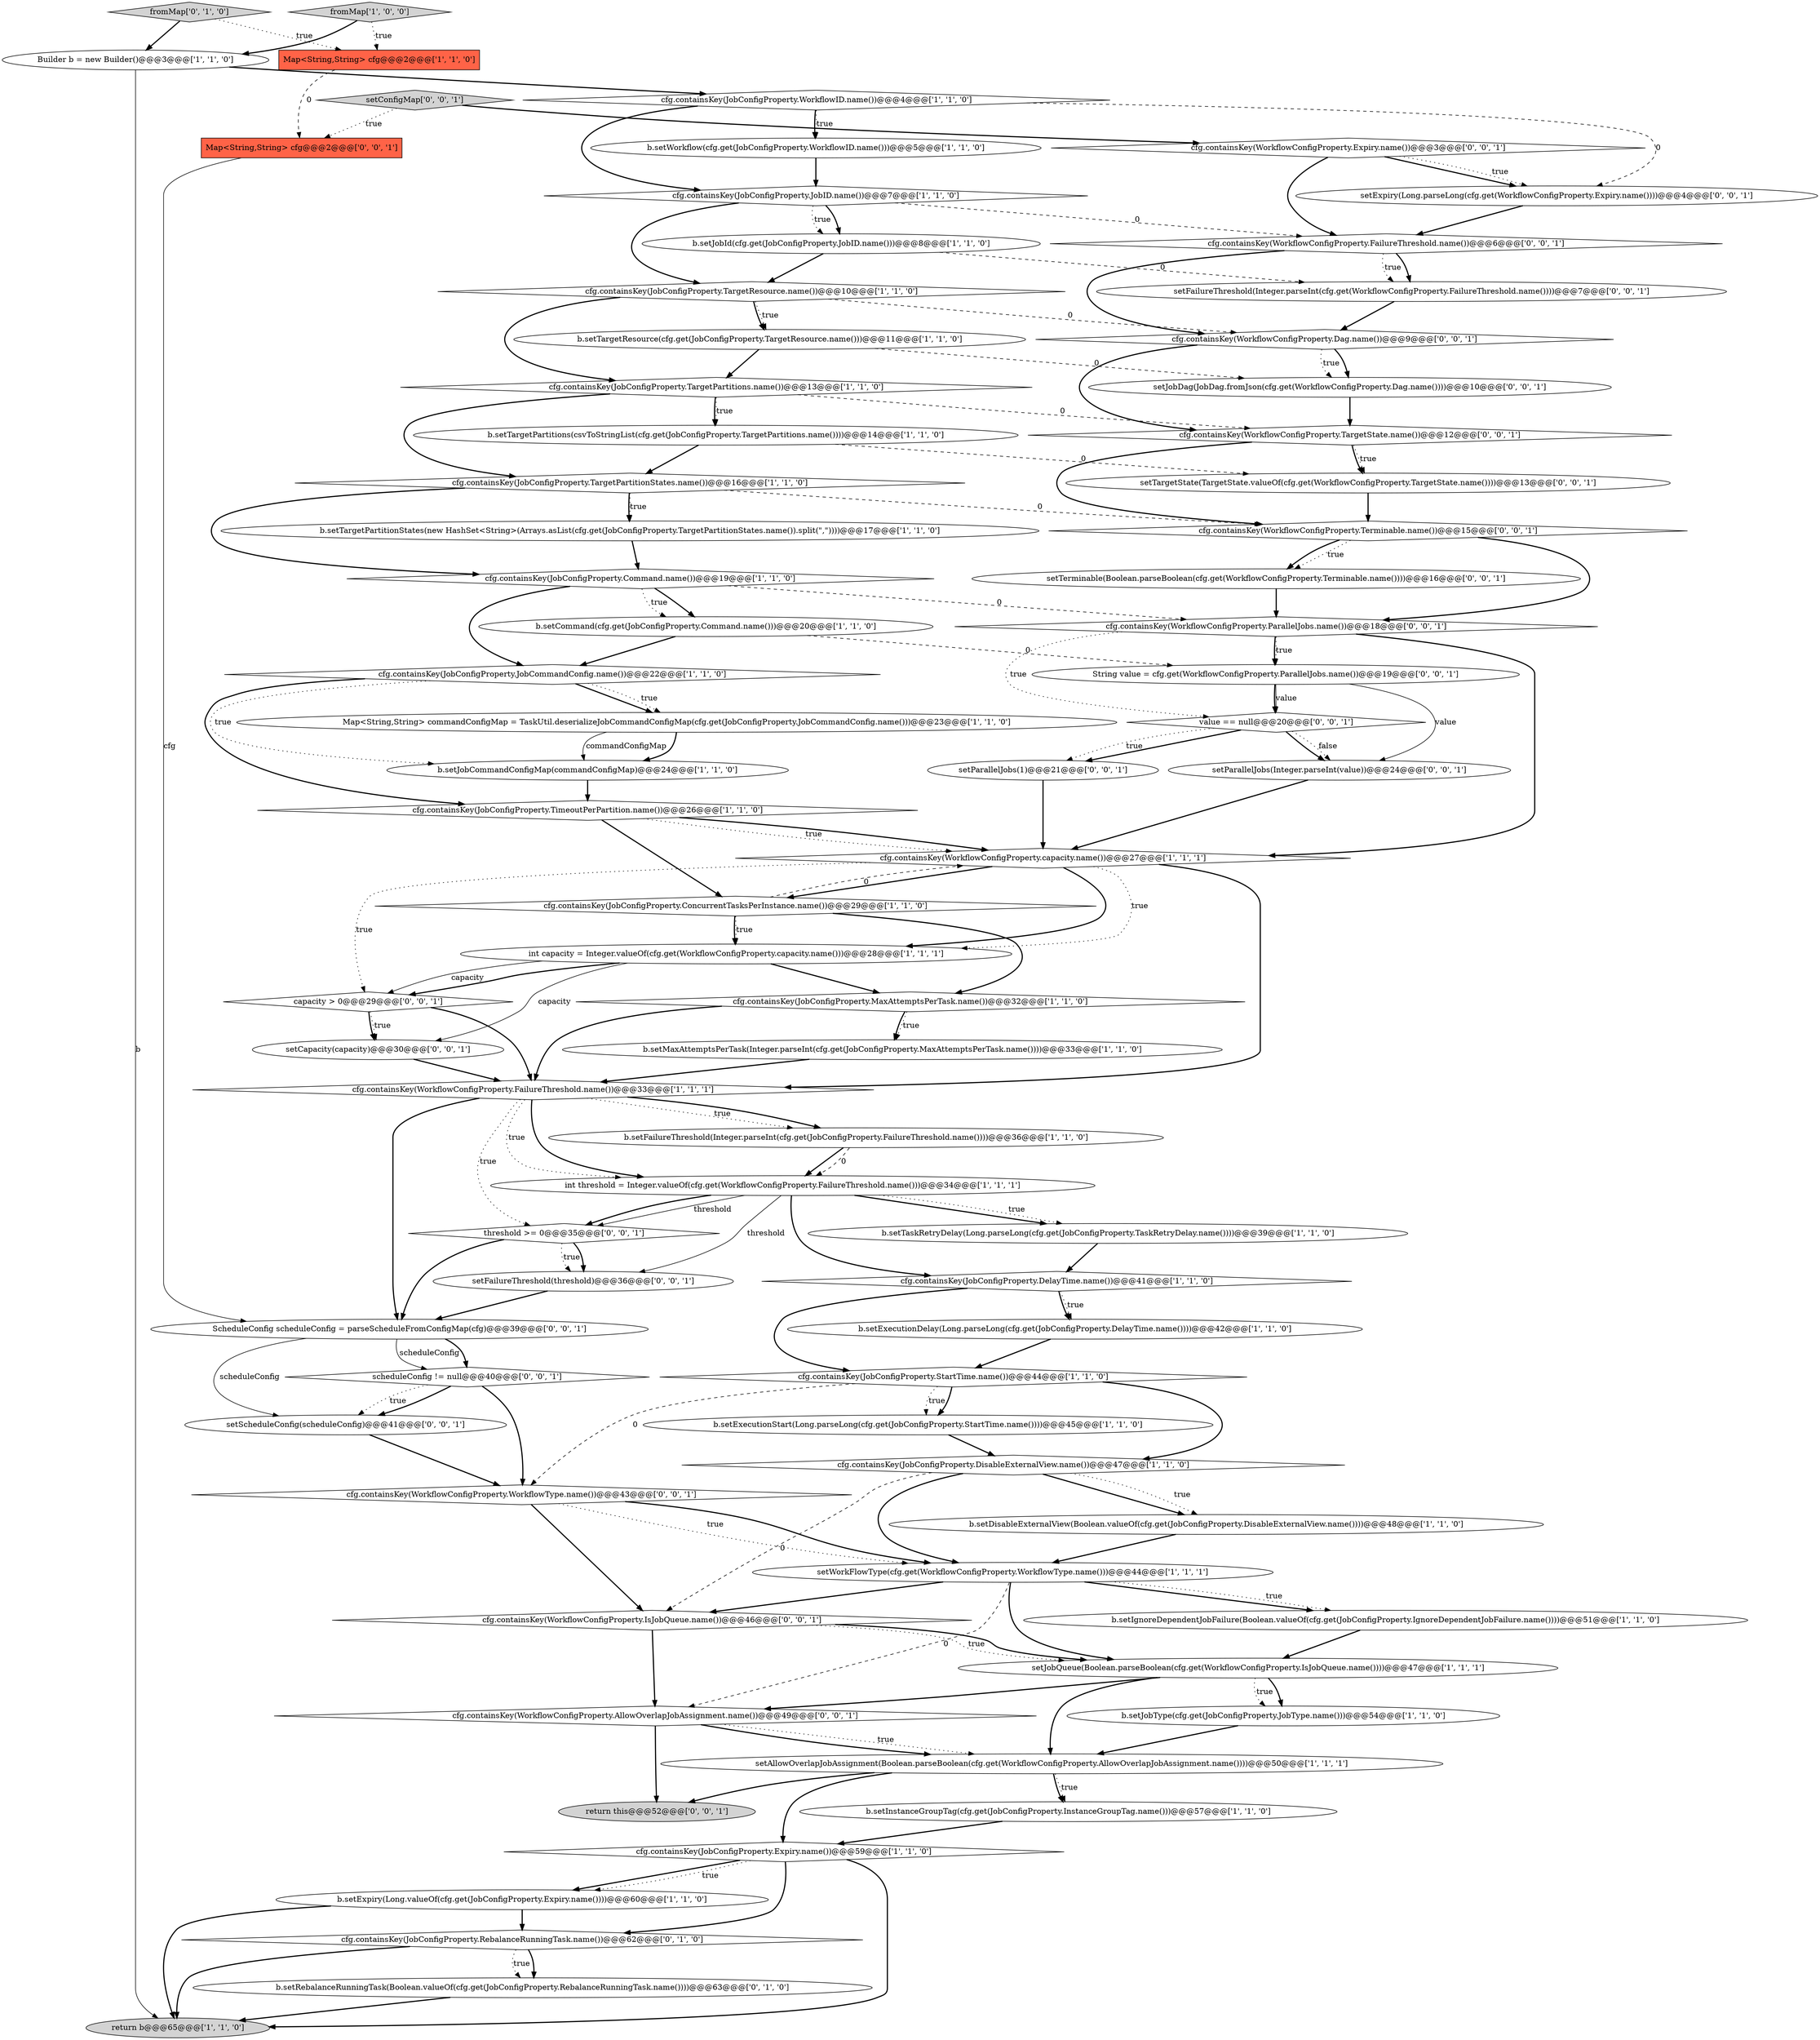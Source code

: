 digraph {
28 [style = filled, label = "b.setTaskRetryDelay(Long.parseLong(cfg.get(JobConfigProperty.TaskRetryDelay.name())))@@@39@@@['1', '1', '0']", fillcolor = white, shape = ellipse image = "AAA0AAABBB1BBB"];
43 [style = filled, label = "cfg.containsKey(JobConfigProperty.RebalanceRunningTask.name())@@@62@@@['0', '1', '0']", fillcolor = white, shape = diamond image = "AAA1AAABBB2BBB"];
11 [style = filled, label = "cfg.containsKey(JobConfigProperty.TargetResource.name())@@@10@@@['1', '1', '0']", fillcolor = white, shape = diamond image = "AAA0AAABBB1BBB"];
14 [style = filled, label = "cfg.containsKey(JobConfigProperty.JobID.name())@@@7@@@['1', '1', '0']", fillcolor = white, shape = diamond image = "AAA0AAABBB1BBB"];
46 [style = filled, label = "cfg.containsKey(WorkflowConfigProperty.AllowOverlapJobAssignment.name())@@@49@@@['0', '0', '1']", fillcolor = white, shape = diamond image = "AAA0AAABBB3BBB"];
0 [style = filled, label = "cfg.containsKey(JobConfigProperty.JobCommandConfig.name())@@@22@@@['1', '1', '0']", fillcolor = white, shape = diamond image = "AAA0AAABBB1BBB"];
9 [style = filled, label = "Builder b = new Builder()@@@3@@@['1', '1', '0']", fillcolor = white, shape = ellipse image = "AAA0AAABBB1BBB"];
64 [style = filled, label = "capacity > 0@@@29@@@['0', '0', '1']", fillcolor = white, shape = diamond image = "AAA0AAABBB3BBB"];
8 [style = filled, label = "b.setExpiry(Long.valueOf(cfg.get(JobConfigProperty.Expiry.name())))@@@60@@@['1', '1', '0']", fillcolor = white, shape = ellipse image = "AAA0AAABBB1BBB"];
55 [style = filled, label = "setParallelJobs(Integer.parseInt(value))@@@24@@@['0', '0', '1']", fillcolor = white, shape = ellipse image = "AAA0AAABBB3BBB"];
62 [style = filled, label = "setFailureThreshold(threshold)@@@36@@@['0', '0', '1']", fillcolor = white, shape = ellipse image = "AAA0AAABBB3BBB"];
38 [style = filled, label = "Map<String,String> commandConfigMap = TaskUtil.deserializeJobCommandConfigMap(cfg.get(JobConfigProperty.JobCommandConfig.name()))@@@23@@@['1', '1', '0']", fillcolor = white, shape = ellipse image = "AAA0AAABBB1BBB"];
29 [style = filled, label = "Map<String,String> cfg@@@2@@@['1', '1', '0']", fillcolor = tomato, shape = box image = "AAA0AAABBB1BBB"];
30 [style = filled, label = "b.setTargetResource(cfg.get(JobConfigProperty.TargetResource.name()))@@@11@@@['1', '1', '0']", fillcolor = white, shape = ellipse image = "AAA0AAABBB1BBB"];
33 [style = filled, label = "return b@@@65@@@['1', '1', '0']", fillcolor = lightgray, shape = ellipse image = "AAA0AAABBB1BBB"];
39 [style = filled, label = "cfg.containsKey(WorkflowConfigProperty.capacity.name())@@@27@@@['1', '1', '1']", fillcolor = white, shape = diamond image = "AAA0AAABBB1BBB"];
41 [style = filled, label = "b.setJobId(cfg.get(JobConfigProperty.JobID.name()))@@@8@@@['1', '1', '0']", fillcolor = white, shape = ellipse image = "AAA0AAABBB1BBB"];
71 [style = filled, label = "setTerminable(Boolean.parseBoolean(cfg.get(WorkflowConfigProperty.Terminable.name())))@@@16@@@['0', '0', '1']", fillcolor = white, shape = ellipse image = "AAA0AAABBB3BBB"];
10 [style = filled, label = "cfg.containsKey(JobConfigProperty.WorkflowID.name())@@@4@@@['1', '1', '0']", fillcolor = white, shape = diamond image = "AAA0AAABBB1BBB"];
32 [style = filled, label = "int capacity = Integer.valueOf(cfg.get(WorkflowConfigProperty.capacity.name()))@@@28@@@['1', '1', '1']", fillcolor = white, shape = ellipse image = "AAA0AAABBB1BBB"];
23 [style = filled, label = "b.setDisableExternalView(Boolean.valueOf(cfg.get(JobConfigProperty.DisableExternalView.name())))@@@48@@@['1', '1', '0']", fillcolor = white, shape = ellipse image = "AAA0AAABBB1BBB"];
63 [style = filled, label = "cfg.containsKey(WorkflowConfigProperty.FailureThreshold.name())@@@6@@@['0', '0', '1']", fillcolor = white, shape = diamond image = "AAA0AAABBB3BBB"];
26 [style = filled, label = "b.setExecutionStart(Long.parseLong(cfg.get(JobConfigProperty.StartTime.name())))@@@45@@@['1', '1', '0']", fillcolor = white, shape = ellipse image = "AAA0AAABBB1BBB"];
65 [style = filled, label = "cfg.containsKey(WorkflowConfigProperty.Dag.name())@@@9@@@['0', '0', '1']", fillcolor = white, shape = diamond image = "AAA0AAABBB3BBB"];
5 [style = filled, label = "cfg.containsKey(JobConfigProperty.StartTime.name())@@@44@@@['1', '1', '0']", fillcolor = white, shape = diamond image = "AAA0AAABBB1BBB"];
51 [style = filled, label = "setScheduleConfig(scheduleConfig)@@@41@@@['0', '0', '1']", fillcolor = white, shape = ellipse image = "AAA0AAABBB3BBB"];
66 [style = filled, label = "cfg.containsKey(WorkflowConfigProperty.Terminable.name())@@@15@@@['0', '0', '1']", fillcolor = white, shape = diamond image = "AAA0AAABBB3BBB"];
60 [style = filled, label = "setTargetState(TargetState.valueOf(cfg.get(WorkflowConfigProperty.TargetState.name())))@@@13@@@['0', '0', '1']", fillcolor = white, shape = ellipse image = "AAA0AAABBB3BBB"];
12 [style = filled, label = "setJobQueue(Boolean.parseBoolean(cfg.get(WorkflowConfigProperty.IsJobQueue.name())))@@@47@@@['1', '1', '1']", fillcolor = white, shape = ellipse image = "AAA0AAABBB1BBB"];
58 [style = filled, label = "value == null@@@20@@@['0', '0', '1']", fillcolor = white, shape = diamond image = "AAA0AAABBB3BBB"];
61 [style = filled, label = "threshold >= 0@@@35@@@['0', '0', '1']", fillcolor = white, shape = diamond image = "AAA0AAABBB3BBB"];
72 [style = filled, label = "setJobDag(JobDag.fromJson(cfg.get(WorkflowConfigProperty.Dag.name())))@@@10@@@['0', '0', '1']", fillcolor = white, shape = ellipse image = "AAA0AAABBB3BBB"];
27 [style = filled, label = "cfg.containsKey(JobConfigProperty.ConcurrentTasksPerInstance.name())@@@29@@@['1', '1', '0']", fillcolor = white, shape = diamond image = "AAA0AAABBB1BBB"];
73 [style = filled, label = "setParallelJobs(1)@@@21@@@['0', '0', '1']", fillcolor = white, shape = ellipse image = "AAA0AAABBB3BBB"];
13 [style = filled, label = "b.setMaxAttemptsPerTask(Integer.parseInt(cfg.get(JobConfigProperty.MaxAttemptsPerTask.name())))@@@33@@@['1', '1', '0']", fillcolor = white, shape = ellipse image = "AAA0AAABBB1BBB"];
68 [style = filled, label = "setCapacity(capacity)@@@30@@@['0', '0', '1']", fillcolor = white, shape = ellipse image = "AAA0AAABBB3BBB"];
45 [style = filled, label = "b.setRebalanceRunningTask(Boolean.valueOf(cfg.get(JobConfigProperty.RebalanceRunningTask.name())))@@@63@@@['0', '1', '0']", fillcolor = white, shape = ellipse image = "AAA1AAABBB2BBB"];
56 [style = filled, label = "setExpiry(Long.parseLong(cfg.get(WorkflowConfigProperty.Expiry.name())))@@@4@@@['0', '0', '1']", fillcolor = white, shape = ellipse image = "AAA0AAABBB3BBB"];
35 [style = filled, label = "cfg.containsKey(JobConfigProperty.TimeoutPerPartition.name())@@@26@@@['1', '1', '0']", fillcolor = white, shape = diamond image = "AAA0AAABBB1BBB"];
17 [style = filled, label = "cfg.containsKey(JobConfigProperty.DisableExternalView.name())@@@47@@@['1', '1', '0']", fillcolor = white, shape = diamond image = "AAA0AAABBB1BBB"];
18 [style = filled, label = "b.setWorkflow(cfg.get(JobConfigProperty.WorkflowID.name()))@@@5@@@['1', '1', '0']", fillcolor = white, shape = ellipse image = "AAA0AAABBB1BBB"];
2 [style = filled, label = "cfg.containsKey(JobConfigProperty.DelayTime.name())@@@41@@@['1', '1', '0']", fillcolor = white, shape = diamond image = "AAA0AAABBB1BBB"];
42 [style = filled, label = "b.setJobType(cfg.get(JobConfigProperty.JobType.name()))@@@54@@@['1', '1', '0']", fillcolor = white, shape = ellipse image = "AAA0AAABBB1BBB"];
52 [style = filled, label = "cfg.containsKey(WorkflowConfigProperty.Expiry.name())@@@3@@@['0', '0', '1']", fillcolor = white, shape = diamond image = "AAA0AAABBB3BBB"];
15 [style = filled, label = "cfg.containsKey(JobConfigProperty.Command.name())@@@19@@@['1', '1', '0']", fillcolor = white, shape = diamond image = "AAA0AAABBB1BBB"];
59 [style = filled, label = "return this@@@52@@@['0', '0', '1']", fillcolor = lightgray, shape = ellipse image = "AAA0AAABBB3BBB"];
6 [style = filled, label = "b.setTargetPartitionStates(new HashSet<String>(Arrays.asList(cfg.get(JobConfigProperty.TargetPartitionStates.name()).split(\",\"))))@@@17@@@['1', '1', '0']", fillcolor = white, shape = ellipse image = "AAA0AAABBB1BBB"];
1 [style = filled, label = "cfg.containsKey(JobConfigProperty.TargetPartitionStates.name())@@@16@@@['1', '1', '0']", fillcolor = white, shape = diamond image = "AAA0AAABBB1BBB"];
4 [style = filled, label = "b.setFailureThreshold(Integer.parseInt(cfg.get(JobConfigProperty.FailureThreshold.name())))@@@36@@@['1', '1', '0']", fillcolor = white, shape = ellipse image = "AAA0AAABBB1BBB"];
3 [style = filled, label = "b.setInstanceGroupTag(cfg.get(JobConfigProperty.InstanceGroupTag.name()))@@@57@@@['1', '1', '0']", fillcolor = white, shape = ellipse image = "AAA0AAABBB1BBB"];
7 [style = filled, label = "cfg.containsKey(JobConfigProperty.MaxAttemptsPerTask.name())@@@32@@@['1', '1', '0']", fillcolor = white, shape = diamond image = "AAA0AAABBB1BBB"];
37 [style = filled, label = "b.setTargetPartitions(csvToStringList(cfg.get(JobConfigProperty.TargetPartitions.name())))@@@14@@@['1', '1', '0']", fillcolor = white, shape = ellipse image = "AAA0AAABBB1BBB"];
47 [style = filled, label = "Map<String,String> cfg@@@2@@@['0', '0', '1']", fillcolor = tomato, shape = box image = "AAA0AAABBB3BBB"];
44 [style = filled, label = "fromMap['0', '1', '0']", fillcolor = lightgray, shape = diamond image = "AAA0AAABBB2BBB"];
40 [style = filled, label = "cfg.containsKey(WorkflowConfigProperty.FailureThreshold.name())@@@33@@@['1', '1', '1']", fillcolor = white, shape = diamond image = "AAA0AAABBB1BBB"];
54 [style = filled, label = "String value = cfg.get(WorkflowConfigProperty.ParallelJobs.name())@@@19@@@['0', '0', '1']", fillcolor = white, shape = ellipse image = "AAA0AAABBB3BBB"];
22 [style = filled, label = "cfg.containsKey(JobConfigProperty.Expiry.name())@@@59@@@['1', '1', '0']", fillcolor = white, shape = diamond image = "AAA0AAABBB1BBB"];
57 [style = filled, label = "cfg.containsKey(WorkflowConfigProperty.ParallelJobs.name())@@@18@@@['0', '0', '1']", fillcolor = white, shape = diamond image = "AAA0AAABBB3BBB"];
49 [style = filled, label = "cfg.containsKey(WorkflowConfigProperty.TargetState.name())@@@12@@@['0', '0', '1']", fillcolor = white, shape = diamond image = "AAA0AAABBB3BBB"];
19 [style = filled, label = "b.setExecutionDelay(Long.parseLong(cfg.get(JobConfigProperty.DelayTime.name())))@@@42@@@['1', '1', '0']", fillcolor = white, shape = ellipse image = "AAA0AAABBB1BBB"];
69 [style = filled, label = "scheduleConfig != null@@@40@@@['0', '0', '1']", fillcolor = white, shape = diamond image = "AAA0AAABBB3BBB"];
16 [style = filled, label = "b.setJobCommandConfigMap(commandConfigMap)@@@24@@@['1', '1', '0']", fillcolor = white, shape = ellipse image = "AAA0AAABBB1BBB"];
36 [style = filled, label = "int threshold = Integer.valueOf(cfg.get(WorkflowConfigProperty.FailureThreshold.name()))@@@34@@@['1', '1', '1']", fillcolor = white, shape = ellipse image = "AAA0AAABBB1BBB"];
31 [style = filled, label = "fromMap['1', '0', '0']", fillcolor = lightgray, shape = diamond image = "AAA0AAABBB1BBB"];
25 [style = filled, label = "b.setIgnoreDependentJobFailure(Boolean.valueOf(cfg.get(JobConfigProperty.IgnoreDependentJobFailure.name())))@@@51@@@['1', '1', '0']", fillcolor = white, shape = ellipse image = "AAA0AAABBB1BBB"];
24 [style = filled, label = "setAllowOverlapJobAssignment(Boolean.parseBoolean(cfg.get(WorkflowConfigProperty.AllowOverlapJobAssignment.name())))@@@50@@@['1', '1', '1']", fillcolor = white, shape = ellipse image = "AAA0AAABBB1BBB"];
70 [style = filled, label = "setConfigMap['0', '0', '1']", fillcolor = lightgray, shape = diamond image = "AAA0AAABBB3BBB"];
50 [style = filled, label = "cfg.containsKey(WorkflowConfigProperty.WorkflowType.name())@@@43@@@['0', '0', '1']", fillcolor = white, shape = diamond image = "AAA0AAABBB3BBB"];
53 [style = filled, label = "cfg.containsKey(WorkflowConfigProperty.IsJobQueue.name())@@@46@@@['0', '0', '1']", fillcolor = white, shape = diamond image = "AAA0AAABBB3BBB"];
21 [style = filled, label = "setWorkFlowType(cfg.get(WorkflowConfigProperty.WorkflowType.name()))@@@44@@@['1', '1', '1']", fillcolor = white, shape = ellipse image = "AAA0AAABBB1BBB"];
67 [style = filled, label = "ScheduleConfig scheduleConfig = parseScheduleFromConfigMap(cfg)@@@39@@@['0', '0', '1']", fillcolor = white, shape = ellipse image = "AAA0AAABBB3BBB"];
48 [style = filled, label = "setFailureThreshold(Integer.parseInt(cfg.get(WorkflowConfigProperty.FailureThreshold.name())))@@@7@@@['0', '0', '1']", fillcolor = white, shape = ellipse image = "AAA0AAABBB3BBB"];
34 [style = filled, label = "b.setCommand(cfg.get(JobConfigProperty.Command.name()))@@@20@@@['1', '1', '0']", fillcolor = white, shape = ellipse image = "AAA0AAABBB1BBB"];
20 [style = filled, label = "cfg.containsKey(JobConfigProperty.TargetPartitions.name())@@@13@@@['1', '1', '0']", fillcolor = white, shape = diamond image = "AAA0AAABBB1BBB"];
58->55 [style = bold, label=""];
20->37 [style = bold, label=""];
61->67 [style = bold, label=""];
26->17 [style = bold, label=""];
52->56 [style = bold, label=""];
45->33 [style = bold, label=""];
27->7 [style = bold, label=""];
49->60 [style = bold, label=""];
43->45 [style = bold, label=""];
66->71 [style = dotted, label="true"];
17->21 [style = bold, label=""];
36->2 [style = bold, label=""];
22->33 [style = bold, label=""];
40->4 [style = dotted, label="true"];
39->32 [style = dotted, label="true"];
40->4 [style = bold, label=""];
54->58 [style = bold, label=""];
40->61 [style = dotted, label="true"];
39->27 [style = bold, label=""];
39->32 [style = bold, label=""];
27->32 [style = bold, label=""];
67->69 [style = solid, label="scheduleConfig"];
14->11 [style = bold, label=""];
1->66 [style = dashed, label="0"];
25->12 [style = bold, label=""];
12->24 [style = bold, label=""];
20->1 [style = bold, label=""];
32->64 [style = solid, label="capacity"];
10->18 [style = bold, label=""];
57->39 [style = bold, label=""];
7->13 [style = bold, label=""];
5->17 [style = bold, label=""];
21->25 [style = bold, label=""];
72->49 [style = bold, label=""];
15->0 [style = bold, label=""];
50->53 [style = bold, label=""];
58->73 [style = bold, label=""];
7->40 [style = bold, label=""];
70->47 [style = dotted, label="true"];
57->58 [style = dotted, label="true"];
12->46 [style = bold, label=""];
36->28 [style = bold, label=""];
17->23 [style = bold, label=""];
36->62 [style = solid, label="threshold"];
15->34 [style = bold, label=""];
55->39 [style = bold, label=""];
32->7 [style = bold, label=""];
34->54 [style = dashed, label="0"];
62->67 [style = bold, label=""];
20->49 [style = dashed, label="0"];
16->35 [style = bold, label=""];
2->19 [style = dotted, label="true"];
35->39 [style = dotted, label="true"];
71->57 [style = bold, label=""];
4->36 [style = bold, label=""];
52->63 [style = bold, label=""];
52->56 [style = dotted, label="true"];
0->16 [style = dotted, label="true"];
36->61 [style = bold, label=""];
40->67 [style = bold, label=""];
20->37 [style = dotted, label="true"];
11->20 [style = bold, label=""];
50->21 [style = dotted, label="true"];
61->62 [style = dotted, label="true"];
19->5 [style = bold, label=""];
6->15 [style = bold, label=""];
48->65 [style = bold, label=""];
53->12 [style = dotted, label="true"];
11->30 [style = dotted, label="true"];
64->68 [style = bold, label=""];
4->36 [style = dashed, label="0"];
9->33 [style = solid, label="b"];
41->11 [style = bold, label=""];
64->68 [style = dotted, label="true"];
7->13 [style = dotted, label="true"];
0->38 [style = bold, label=""];
69->51 [style = bold, label=""];
27->32 [style = dotted, label="true"];
14->41 [style = bold, label=""];
47->67 [style = solid, label="cfg"];
51->50 [style = bold, label=""];
11->30 [style = bold, label=""];
23->21 [style = bold, label=""];
5->50 [style = dashed, label="0"];
12->42 [style = bold, label=""];
38->16 [style = bold, label=""];
58->73 [style = dotted, label="true"];
66->71 [style = bold, label=""];
5->26 [style = dotted, label="true"];
54->55 [style = solid, label="value"];
63->48 [style = bold, label=""];
22->43 [style = bold, label=""];
1->15 [style = bold, label=""];
15->57 [style = dashed, label="0"];
65->72 [style = bold, label=""];
3->22 [style = bold, label=""];
46->59 [style = bold, label=""];
68->40 [style = bold, label=""];
21->53 [style = bold, label=""];
43->33 [style = bold, label=""];
63->48 [style = dotted, label="true"];
10->14 [style = bold, label=""];
21->25 [style = dotted, label="true"];
70->52 [style = bold, label=""];
9->10 [style = bold, label=""];
32->64 [style = bold, label=""];
53->46 [style = bold, label=""];
42->24 [style = bold, label=""];
29->47 [style = dashed, label="0"];
32->68 [style = solid, label="capacity"];
15->34 [style = dotted, label="true"];
61->62 [style = bold, label=""];
73->39 [style = bold, label=""];
36->61 [style = solid, label="threshold"];
0->38 [style = dotted, label="true"];
24->3 [style = dotted, label="true"];
35->27 [style = bold, label=""];
30->20 [style = bold, label=""];
2->19 [style = bold, label=""];
12->42 [style = dotted, label="true"];
24->3 [style = bold, label=""];
67->51 [style = solid, label="scheduleConfig"];
58->55 [style = dotted, label="false"];
41->48 [style = dashed, label="0"];
24->59 [style = bold, label=""];
43->45 [style = dotted, label="true"];
37->1 [style = bold, label=""];
44->29 [style = dotted, label="true"];
18->14 [style = bold, label=""];
40->36 [style = dotted, label="true"];
14->63 [style = dashed, label="0"];
57->54 [style = dotted, label="true"];
36->28 [style = dotted, label="true"];
28->2 [style = bold, label=""];
39->64 [style = dotted, label="true"];
46->24 [style = dotted, label="true"];
22->8 [style = bold, label=""];
37->60 [style = dashed, label="0"];
0->35 [style = bold, label=""];
67->69 [style = bold, label=""];
60->66 [style = bold, label=""];
31->9 [style = bold, label=""];
40->36 [style = bold, label=""];
2->5 [style = bold, label=""];
44->9 [style = bold, label=""];
64->40 [style = bold, label=""];
53->12 [style = bold, label=""];
17->23 [style = dotted, label="true"];
10->56 [style = dashed, label="0"];
11->65 [style = dashed, label="0"];
57->54 [style = bold, label=""];
22->8 [style = dotted, label="true"];
54->58 [style = solid, label="value"];
1->6 [style = dotted, label="true"];
1->6 [style = bold, label=""];
35->39 [style = bold, label=""];
13->40 [style = bold, label=""];
5->26 [style = bold, label=""];
34->0 [style = bold, label=""];
21->12 [style = bold, label=""];
69->50 [style = bold, label=""];
24->22 [style = bold, label=""];
50->21 [style = bold, label=""];
65->72 [style = dotted, label="true"];
69->51 [style = dotted, label="true"];
27->39 [style = dashed, label="0"];
38->16 [style = solid, label="commandConfigMap"];
14->41 [style = dotted, label="true"];
10->18 [style = dotted, label="true"];
63->65 [style = bold, label=""];
49->66 [style = bold, label=""];
31->29 [style = dotted, label="true"];
39->40 [style = bold, label=""];
56->63 [style = bold, label=""];
65->49 [style = bold, label=""];
8->43 [style = bold, label=""];
17->53 [style = dashed, label="0"];
21->46 [style = dashed, label="0"];
8->33 [style = bold, label=""];
46->24 [style = bold, label=""];
49->60 [style = dotted, label="true"];
30->72 [style = dashed, label="0"];
66->57 [style = bold, label=""];
}
